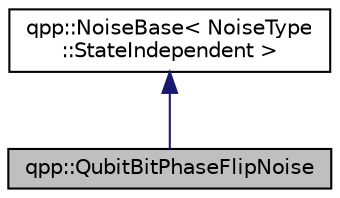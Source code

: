 digraph "qpp::QubitBitPhaseFlipNoise"
{
  edge [fontname="Helvetica",fontsize="10",labelfontname="Helvetica",labelfontsize="10"];
  node [fontname="Helvetica",fontsize="10",shape=record];
  Node0 [label="qpp::QubitBitPhaseFlipNoise",height=0.2,width=0.4,color="black", fillcolor="grey75", style="filled", fontcolor="black"];
  Node1 -> Node0 [dir="back",color="midnightblue",fontsize="10",style="solid",fontname="Helvetica"];
  Node1 [label="qpp::NoiseBase\< NoiseType\l::StateIndependent \>",height=0.2,width=0.4,color="black", fillcolor="white", style="filled",URL="$classqpp_1_1_noise_base.html"];
}

